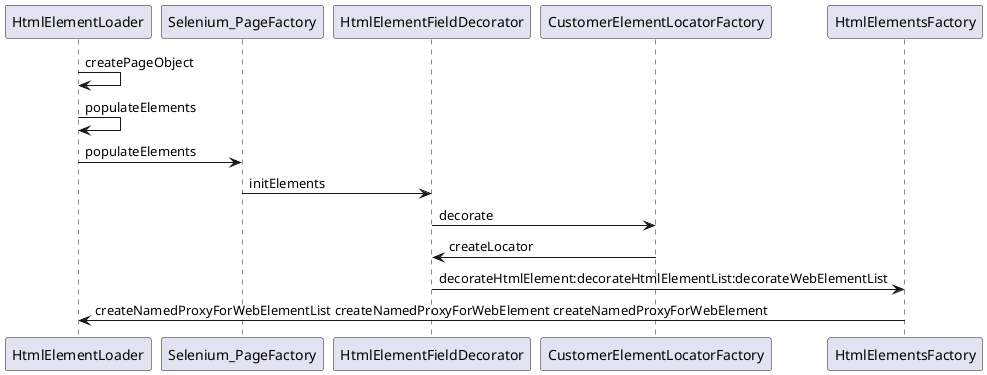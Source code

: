 @startuml
HtmlElementLoader ->HtmlElementLoader : createPageObject
HtmlElementLoader ->HtmlElementLoader: populateElements
HtmlElementLoader -> Selenium_PageFactory:populateElements
Selenium_PageFactory->HtmlElementFieldDecorator:initElements
HtmlElementFieldDecorator->CustomerElementLocatorFactory:decorate
CustomerElementLocatorFactory -> HtmlElementFieldDecorator:createLocator
HtmlElementFieldDecorator->HtmlElementsFactory:decorateHtmlElement:decorateHtmlElementList:decorateWebElementList
HtmlElementsFactory->HtmlElementLoader:createNamedProxyForWebElementList createNamedProxyForWebElement createNamedProxyForWebElement
@enduml
